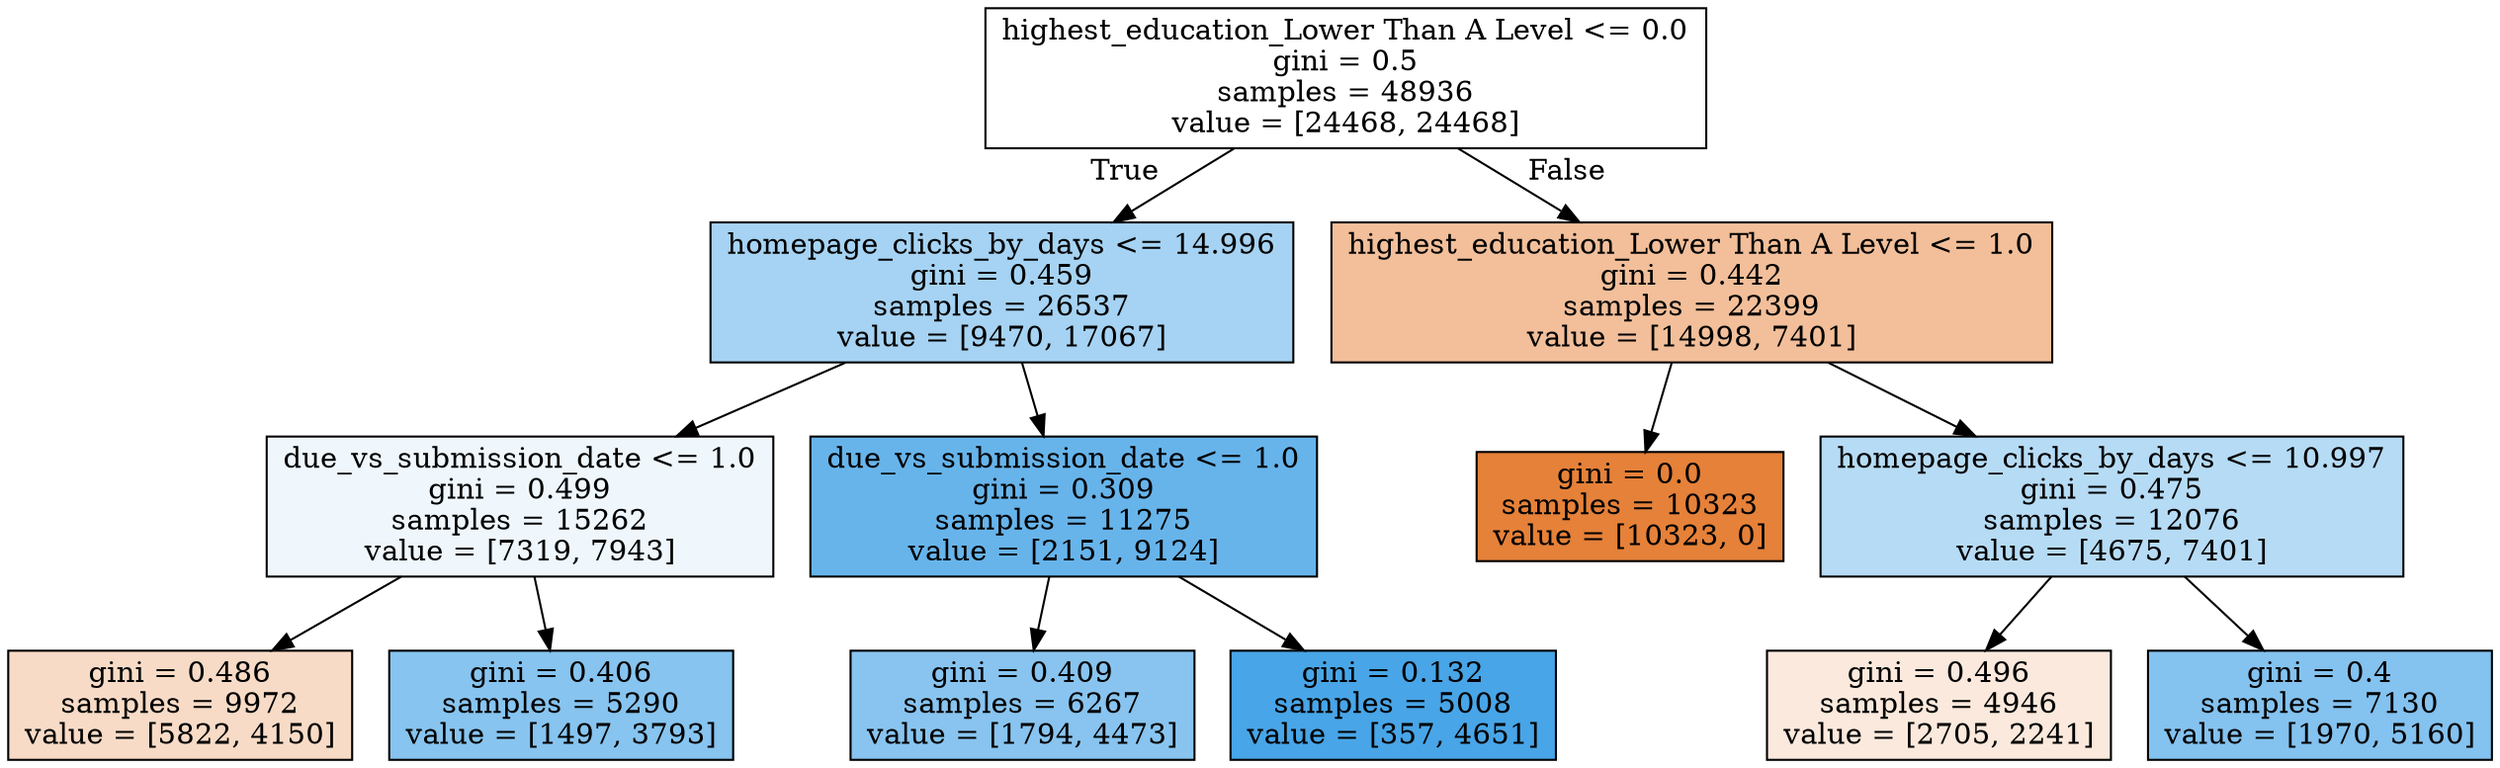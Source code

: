 digraph Tree {
node [shape=box, style="filled", color="black"] ;
0 [label="highest_education_Lower Than A Level <= 0.0\ngini = 0.5\nsamples = 48936\nvalue = [24468, 24468]", fillcolor="#e5813900"] ;
1 [label="homepage_clicks_by_days <= 14.996\ngini = 0.459\nsamples = 26537\nvalue = [9470, 17067]", fillcolor="#399de572"] ;
0 -> 1 [labeldistance=2.5, labelangle=45, headlabel="True"] ;
2 [label="due_vs_submission_date <= 1.0\ngini = 0.499\nsamples = 15262\nvalue = [7319, 7943]", fillcolor="#399de514"] ;
1 -> 2 ;
3 [label="gini = 0.486\nsamples = 9972\nvalue = [5822, 4150]", fillcolor="#e5813949"] ;
2 -> 3 ;
4 [label="gini = 0.406\nsamples = 5290\nvalue = [1497, 3793]", fillcolor="#399de59a"] ;
2 -> 4 ;
5 [label="due_vs_submission_date <= 1.0\ngini = 0.309\nsamples = 11275\nvalue = [2151, 9124]", fillcolor="#399de5c3"] ;
1 -> 5 ;
6 [label="gini = 0.409\nsamples = 6267\nvalue = [1794, 4473]", fillcolor="#399de599"] ;
5 -> 6 ;
7 [label="gini = 0.132\nsamples = 5008\nvalue = [357, 4651]", fillcolor="#399de5eb"] ;
5 -> 7 ;
8 [label="highest_education_Lower Than A Level <= 1.0\ngini = 0.442\nsamples = 22399\nvalue = [14998, 7401]", fillcolor="#e5813981"] ;
0 -> 8 [labeldistance=2.5, labelangle=-45, headlabel="False"] ;
9 [label="gini = 0.0\nsamples = 10323\nvalue = [10323, 0]", fillcolor="#e58139ff"] ;
8 -> 9 ;
10 [label="homepage_clicks_by_days <= 10.997\ngini = 0.475\nsamples = 12076\nvalue = [4675, 7401]", fillcolor="#399de55e"] ;
8 -> 10 ;
11 [label="gini = 0.496\nsamples = 4946\nvalue = [2705, 2241]", fillcolor="#e581392c"] ;
10 -> 11 ;
12 [label="gini = 0.4\nsamples = 7130\nvalue = [1970, 5160]", fillcolor="#399de59e"] ;
10 -> 12 ;
}